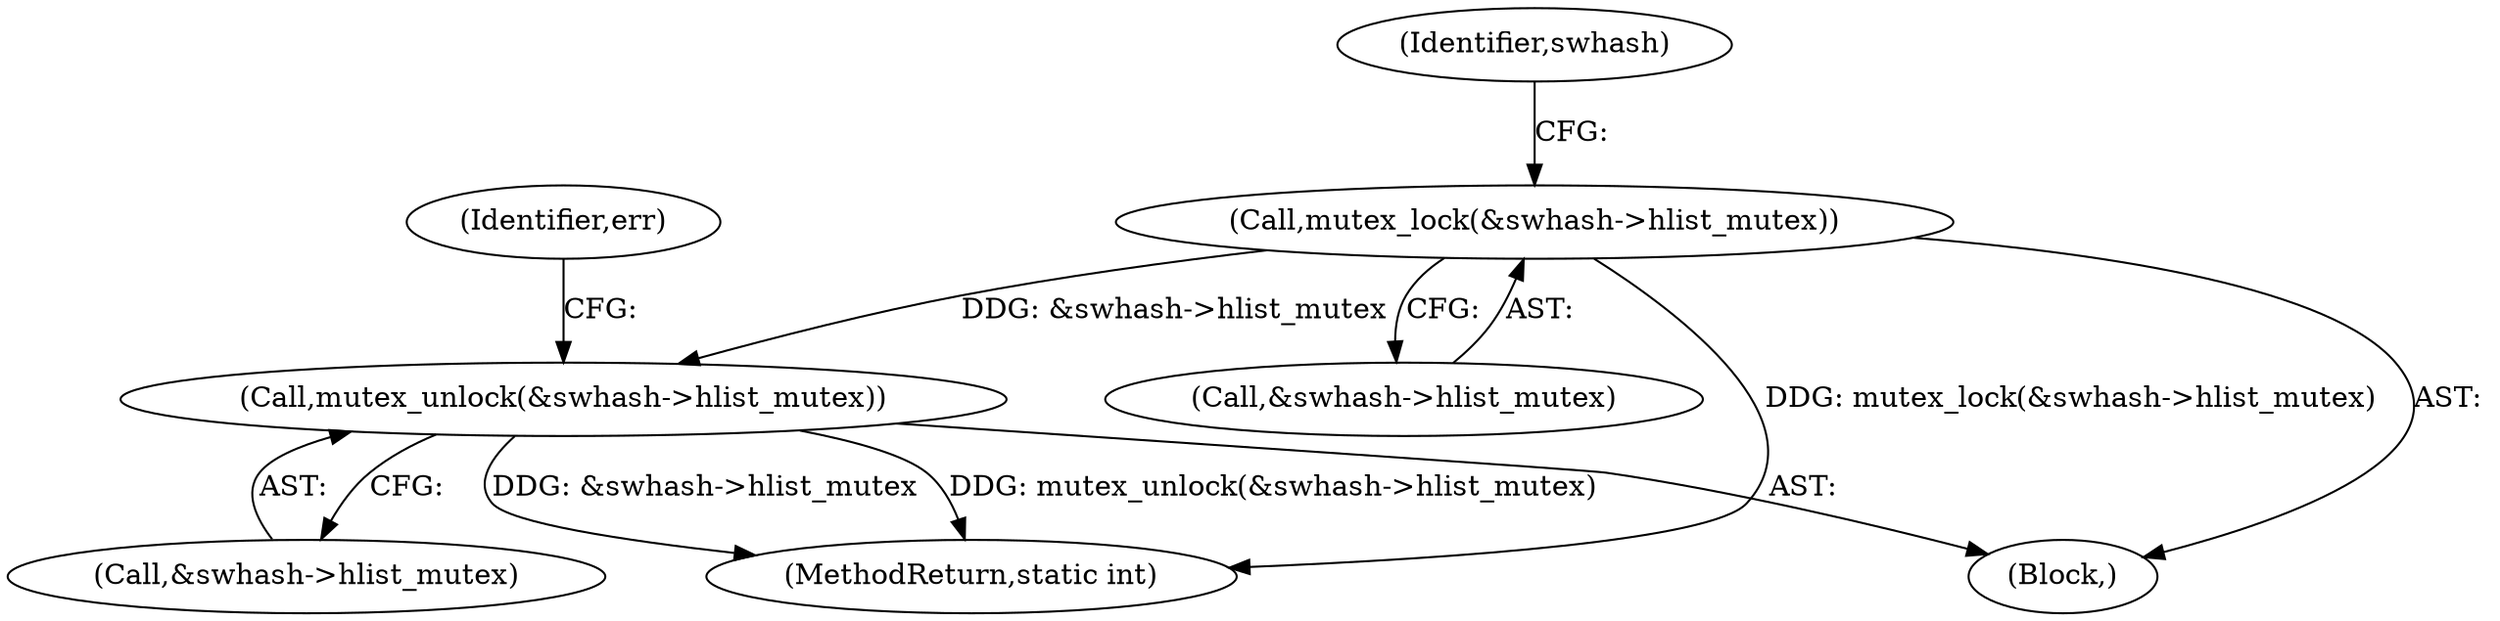 digraph "0_linux_12ca6ad2e3a896256f086497a7c7406a547ee373_2@API" {
"1000115" [label="(Call,mutex_lock(&swhash->hlist_mutex))"];
"1000155" [label="(Call,mutex_unlock(&swhash->hlist_mutex))"];
"1000155" [label="(Call,mutex_unlock(&swhash->hlist_mutex))"];
"1000115" [label="(Call,mutex_lock(&swhash->hlist_mutex))"];
"1000124" [label="(Identifier,swhash)"];
"1000162" [label="(MethodReturn,static int)"];
"1000156" [label="(Call,&swhash->hlist_mutex)"];
"1000116" [label="(Call,&swhash->hlist_mutex)"];
"1000161" [label="(Identifier,err)"];
"1000103" [label="(Block,)"];
"1000115" -> "1000103"  [label="AST: "];
"1000115" -> "1000116"  [label="CFG: "];
"1000116" -> "1000115"  [label="AST: "];
"1000124" -> "1000115"  [label="CFG: "];
"1000115" -> "1000162"  [label="DDG: mutex_lock(&swhash->hlist_mutex)"];
"1000115" -> "1000155"  [label="DDG: &swhash->hlist_mutex"];
"1000155" -> "1000103"  [label="AST: "];
"1000155" -> "1000156"  [label="CFG: "];
"1000156" -> "1000155"  [label="AST: "];
"1000161" -> "1000155"  [label="CFG: "];
"1000155" -> "1000162"  [label="DDG: mutex_unlock(&swhash->hlist_mutex)"];
"1000155" -> "1000162"  [label="DDG: &swhash->hlist_mutex"];
}
